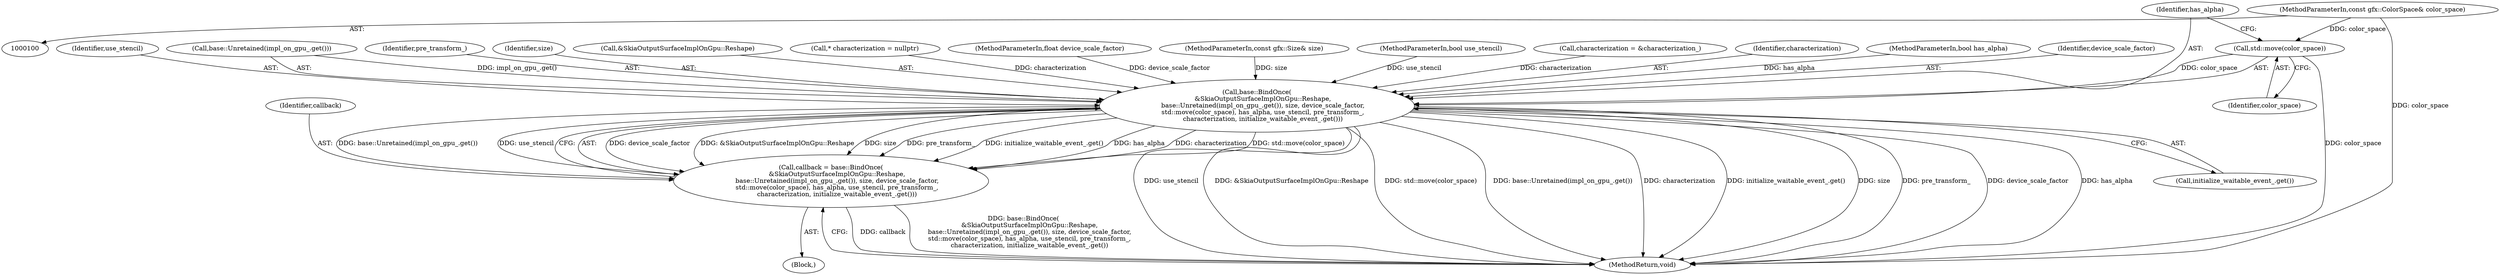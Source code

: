 digraph "1_Chrome_41f5b55ab27da6890af96f2f8f0f6dd5bc6cc93c@API" {
"1000154" [label="(Call,std::move(color_space))"];
"1000103" [label="(MethodParameterIn,const gfx::ColorSpace& color_space)"];
"1000147" [label="(Call,base::BindOnce(\n      &SkiaOutputSurfaceImplOnGpu::Reshape,\n      base::Unretained(impl_on_gpu_.get()), size, device_scale_factor,\n      std::move(color_space), has_alpha, use_stencil, pre_transform_,\n      characterization, initialize_waitable_event_.get()))"];
"1000145" [label="(Call,callback = base::BindOnce(\n      &SkiaOutputSurfaceImplOnGpu::Reshape,\n      base::Unretained(impl_on_gpu_.get()), size, device_scale_factor,\n      std::move(color_space), has_alpha, use_stencil, pre_transform_,\n      characterization, initialize_waitable_event_.get()))"];
"1000161" [label="(MethodReturn,void)"];
"1000160" [label="(Call,initialize_waitable_event_.get())"];
"1000159" [label="(Identifier,characterization)"];
"1000104" [label="(MethodParameterIn,bool has_alpha)"];
"1000155" [label="(Identifier,color_space)"];
"1000153" [label="(Identifier,device_scale_factor)"];
"1000156" [label="(Identifier,has_alpha)"];
"1000157" [label="(Identifier,use_stencil)"];
"1000146" [label="(Identifier,callback)"];
"1000150" [label="(Call,base::Unretained(impl_on_gpu_.get()))"];
"1000145" [label="(Call,callback = base::BindOnce(\n      &SkiaOutputSurfaceImplOnGpu::Reshape,\n      base::Unretained(impl_on_gpu_.get()), size, device_scale_factor,\n      std::move(color_space), has_alpha, use_stencil, pre_transform_,\n      characterization, initialize_waitable_event_.get()))"];
"1000158" [label="(Identifier,pre_transform_)"];
"1000152" [label="(Identifier,size)"];
"1000154" [label="(Call,std::move(color_space))"];
"1000106" [label="(Block,)"];
"1000103" [label="(MethodParameterIn,const gfx::ColorSpace& color_space)"];
"1000148" [label="(Call,&SkiaOutputSurfaceImplOnGpu::Reshape)"];
"1000147" [label="(Call,base::BindOnce(\n      &SkiaOutputSurfaceImplOnGpu::Reshape,\n      base::Unretained(impl_on_gpu_.get()), size, device_scale_factor,\n      std::move(color_space), has_alpha, use_stencil, pre_transform_,\n      characterization, initialize_waitable_event_.get()))"];
"1000117" [label="(Call,* characterization = nullptr)"];
"1000102" [label="(MethodParameterIn,float device_scale_factor)"];
"1000101" [label="(MethodParameterIn,const gfx::Size& size)"];
"1000105" [label="(MethodParameterIn,bool use_stencil)"];
"1000131" [label="(Call,characterization = &characterization_)"];
"1000154" -> "1000147"  [label="AST: "];
"1000154" -> "1000155"  [label="CFG: "];
"1000155" -> "1000154"  [label="AST: "];
"1000156" -> "1000154"  [label="CFG: "];
"1000154" -> "1000161"  [label="DDG: color_space"];
"1000154" -> "1000147"  [label="DDG: color_space"];
"1000103" -> "1000154"  [label="DDG: color_space"];
"1000103" -> "1000100"  [label="AST: "];
"1000103" -> "1000161"  [label="DDG: color_space"];
"1000147" -> "1000145"  [label="AST: "];
"1000147" -> "1000160"  [label="CFG: "];
"1000148" -> "1000147"  [label="AST: "];
"1000150" -> "1000147"  [label="AST: "];
"1000152" -> "1000147"  [label="AST: "];
"1000153" -> "1000147"  [label="AST: "];
"1000156" -> "1000147"  [label="AST: "];
"1000157" -> "1000147"  [label="AST: "];
"1000158" -> "1000147"  [label="AST: "];
"1000159" -> "1000147"  [label="AST: "];
"1000160" -> "1000147"  [label="AST: "];
"1000145" -> "1000147"  [label="CFG: "];
"1000147" -> "1000161"  [label="DDG: use_stencil"];
"1000147" -> "1000161"  [label="DDG: &SkiaOutputSurfaceImplOnGpu::Reshape"];
"1000147" -> "1000161"  [label="DDG: std::move(color_space)"];
"1000147" -> "1000161"  [label="DDG: base::Unretained(impl_on_gpu_.get())"];
"1000147" -> "1000161"  [label="DDG: characterization"];
"1000147" -> "1000161"  [label="DDG: initialize_waitable_event_.get()"];
"1000147" -> "1000161"  [label="DDG: size"];
"1000147" -> "1000161"  [label="DDG: pre_transform_"];
"1000147" -> "1000161"  [label="DDG: device_scale_factor"];
"1000147" -> "1000161"  [label="DDG: has_alpha"];
"1000147" -> "1000145"  [label="DDG: device_scale_factor"];
"1000147" -> "1000145"  [label="DDG: &SkiaOutputSurfaceImplOnGpu::Reshape"];
"1000147" -> "1000145"  [label="DDG: size"];
"1000147" -> "1000145"  [label="DDG: pre_transform_"];
"1000147" -> "1000145"  [label="DDG: initialize_waitable_event_.get()"];
"1000147" -> "1000145"  [label="DDG: has_alpha"];
"1000147" -> "1000145"  [label="DDG: characterization"];
"1000147" -> "1000145"  [label="DDG: std::move(color_space)"];
"1000147" -> "1000145"  [label="DDG: base::Unretained(impl_on_gpu_.get())"];
"1000147" -> "1000145"  [label="DDG: use_stencil"];
"1000150" -> "1000147"  [label="DDG: impl_on_gpu_.get()"];
"1000101" -> "1000147"  [label="DDG: size"];
"1000102" -> "1000147"  [label="DDG: device_scale_factor"];
"1000104" -> "1000147"  [label="DDG: has_alpha"];
"1000105" -> "1000147"  [label="DDG: use_stencil"];
"1000131" -> "1000147"  [label="DDG: characterization"];
"1000117" -> "1000147"  [label="DDG: characterization"];
"1000145" -> "1000106"  [label="AST: "];
"1000146" -> "1000145"  [label="AST: "];
"1000161" -> "1000145"  [label="CFG: "];
"1000145" -> "1000161"  [label="DDG: callback"];
"1000145" -> "1000161"  [label="DDG: base::BindOnce(\n      &SkiaOutputSurfaceImplOnGpu::Reshape,\n      base::Unretained(impl_on_gpu_.get()), size, device_scale_factor,\n      std::move(color_space), has_alpha, use_stencil, pre_transform_,\n      characterization, initialize_waitable_event_.get())"];
}
